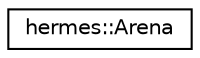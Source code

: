 digraph "Graphical Class Hierarchy"
{
 // LATEX_PDF_SIZE
  edge [fontname="Helvetica",fontsize="10",labelfontname="Helvetica",labelfontsize="10"];
  node [fontname="Helvetica",fontsize="10",shape=record];
  rankdir="LR";
  Node0 [label="hermes::Arena",height=0.2,width=0.4,color="black", fillcolor="white", style="filled",URL="$structhermes_1_1_arena.html",tooltip=" "];
}
